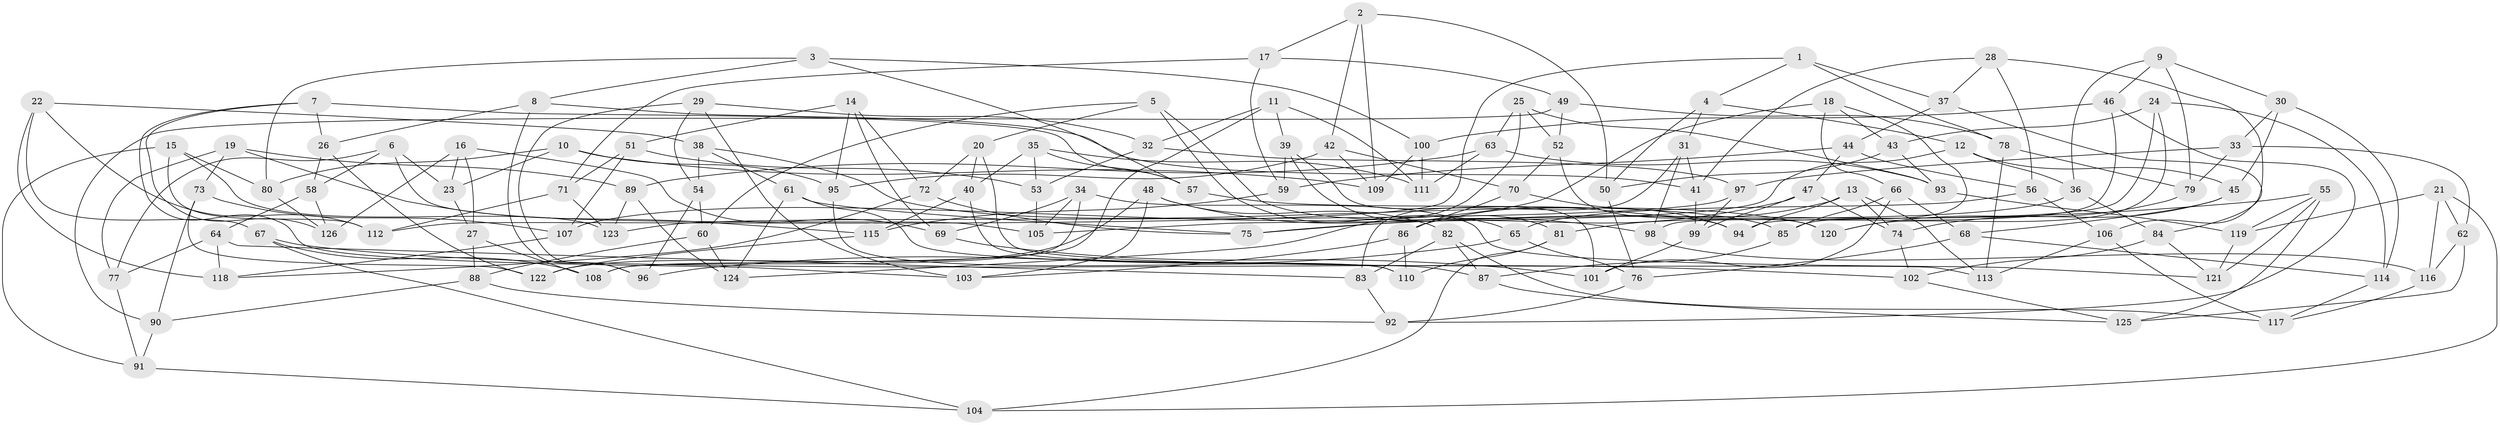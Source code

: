 // Generated by graph-tools (version 1.1) at 2025/59/03/09/25 04:59:30]
// undirected, 126 vertices, 252 edges
graph export_dot {
graph [start="1"]
  node [color=gray90,style=filled];
  1;
  2;
  3;
  4;
  5;
  6;
  7;
  8;
  9;
  10;
  11;
  12;
  13;
  14;
  15;
  16;
  17;
  18;
  19;
  20;
  21;
  22;
  23;
  24;
  25;
  26;
  27;
  28;
  29;
  30;
  31;
  32;
  33;
  34;
  35;
  36;
  37;
  38;
  39;
  40;
  41;
  42;
  43;
  44;
  45;
  46;
  47;
  48;
  49;
  50;
  51;
  52;
  53;
  54;
  55;
  56;
  57;
  58;
  59;
  60;
  61;
  62;
  63;
  64;
  65;
  66;
  67;
  68;
  69;
  70;
  71;
  72;
  73;
  74;
  75;
  76;
  77;
  78;
  79;
  80;
  81;
  82;
  83;
  84;
  85;
  86;
  87;
  88;
  89;
  90;
  91;
  92;
  93;
  94;
  95;
  96;
  97;
  98;
  99;
  100;
  101;
  102;
  103;
  104;
  105;
  106;
  107;
  108;
  109;
  110;
  111;
  112;
  113;
  114;
  115;
  116;
  117;
  118;
  119;
  120;
  121;
  122;
  123;
  124;
  125;
  126;
  1 -- 78;
  1 -- 112;
  1 -- 37;
  1 -- 4;
  2 -- 17;
  2 -- 109;
  2 -- 42;
  2 -- 50;
  3 -- 57;
  3 -- 80;
  3 -- 8;
  3 -- 100;
  4 -- 31;
  4 -- 50;
  4 -- 12;
  5 -- 60;
  5 -- 65;
  5 -- 20;
  5 -- 94;
  6 -- 77;
  6 -- 23;
  6 -- 58;
  6 -- 105;
  7 -- 126;
  7 -- 103;
  7 -- 26;
  7 -- 57;
  8 -- 96;
  8 -- 41;
  8 -- 26;
  9 -- 30;
  9 -- 46;
  9 -- 79;
  9 -- 36;
  10 -- 95;
  10 -- 23;
  10 -- 109;
  10 -- 80;
  11 -- 108;
  11 -- 111;
  11 -- 39;
  11 -- 32;
  12 -- 36;
  12 -- 45;
  12 -- 105;
  13 -- 113;
  13 -- 94;
  13 -- 86;
  13 -- 74;
  14 -- 72;
  14 -- 69;
  14 -- 51;
  14 -- 95;
  15 -- 112;
  15 -- 91;
  15 -- 123;
  15 -- 80;
  16 -- 23;
  16 -- 69;
  16 -- 126;
  16 -- 27;
  17 -- 71;
  17 -- 59;
  17 -- 49;
  18 -- 43;
  18 -- 107;
  18 -- 85;
  18 -- 66;
  19 -- 115;
  19 -- 77;
  19 -- 89;
  19 -- 73;
  20 -- 113;
  20 -- 40;
  20 -- 72;
  21 -- 119;
  21 -- 116;
  21 -- 62;
  21 -- 104;
  22 -- 112;
  22 -- 67;
  22 -- 38;
  22 -- 118;
  23 -- 27;
  24 -- 94;
  24 -- 120;
  24 -- 43;
  24 -- 114;
  25 -- 93;
  25 -- 124;
  25 -- 63;
  25 -- 52;
  26 -- 122;
  26 -- 58;
  27 -- 88;
  27 -- 108;
  28 -- 41;
  28 -- 56;
  28 -- 37;
  28 -- 106;
  29 -- 96;
  29 -- 54;
  29 -- 32;
  29 -- 103;
  30 -- 33;
  30 -- 45;
  30 -- 114;
  31 -- 41;
  31 -- 83;
  31 -- 98;
  32 -- 53;
  32 -- 97;
  33 -- 62;
  33 -- 79;
  33 -- 97;
  34 -- 69;
  34 -- 108;
  34 -- 105;
  34 -- 121;
  35 -- 40;
  35 -- 57;
  35 -- 53;
  35 -- 111;
  36 -- 84;
  36 -- 81;
  37 -- 44;
  37 -- 84;
  38 -- 61;
  38 -- 54;
  38 -- 120;
  39 -- 101;
  39 -- 81;
  39 -- 59;
  40 -- 115;
  40 -- 110;
  41 -- 99;
  42 -- 70;
  42 -- 95;
  42 -- 109;
  43 -- 93;
  43 -- 50;
  44 -- 59;
  44 -- 47;
  44 -- 56;
  45 -- 74;
  45 -- 68;
  46 -- 100;
  46 -- 98;
  46 -- 92;
  47 -- 99;
  47 -- 75;
  47 -- 74;
  48 -- 122;
  48 -- 103;
  48 -- 98;
  48 -- 82;
  49 -- 52;
  49 -- 78;
  49 -- 90;
  50 -- 76;
  51 -- 53;
  51 -- 107;
  51 -- 71;
  52 -- 120;
  52 -- 70;
  53 -- 105;
  54 -- 96;
  54 -- 60;
  55 -- 75;
  55 -- 121;
  55 -- 119;
  55 -- 125;
  56 -- 65;
  56 -- 106;
  57 -- 85;
  58 -- 64;
  58 -- 126;
  59 -- 115;
  60 -- 124;
  60 -- 88;
  61 -- 124;
  61 -- 87;
  61 -- 75;
  62 -- 125;
  62 -- 116;
  63 -- 93;
  63 -- 89;
  63 -- 111;
  64 -- 77;
  64 -- 118;
  64 -- 83;
  65 -- 96;
  65 -- 76;
  66 -- 101;
  66 -- 68;
  66 -- 85;
  67 -- 108;
  67 -- 104;
  67 -- 102;
  68 -- 114;
  68 -- 76;
  69 -- 101;
  70 -- 86;
  70 -- 94;
  71 -- 112;
  71 -- 123;
  72 -- 75;
  72 -- 118;
  73 -- 107;
  73 -- 122;
  73 -- 90;
  74 -- 102;
  76 -- 92;
  77 -- 91;
  78 -- 79;
  78 -- 113;
  79 -- 120;
  80 -- 126;
  81 -- 110;
  81 -- 104;
  82 -- 83;
  82 -- 117;
  82 -- 87;
  83 -- 92;
  84 -- 102;
  84 -- 121;
  85 -- 87;
  86 -- 110;
  86 -- 103;
  87 -- 125;
  88 -- 90;
  88 -- 92;
  89 -- 124;
  89 -- 123;
  90 -- 91;
  91 -- 104;
  93 -- 119;
  95 -- 110;
  97 -- 99;
  97 -- 123;
  98 -- 116;
  99 -- 101;
  100 -- 111;
  100 -- 109;
  102 -- 125;
  106 -- 113;
  106 -- 117;
  107 -- 118;
  114 -- 117;
  115 -- 122;
  116 -- 117;
  119 -- 121;
}
